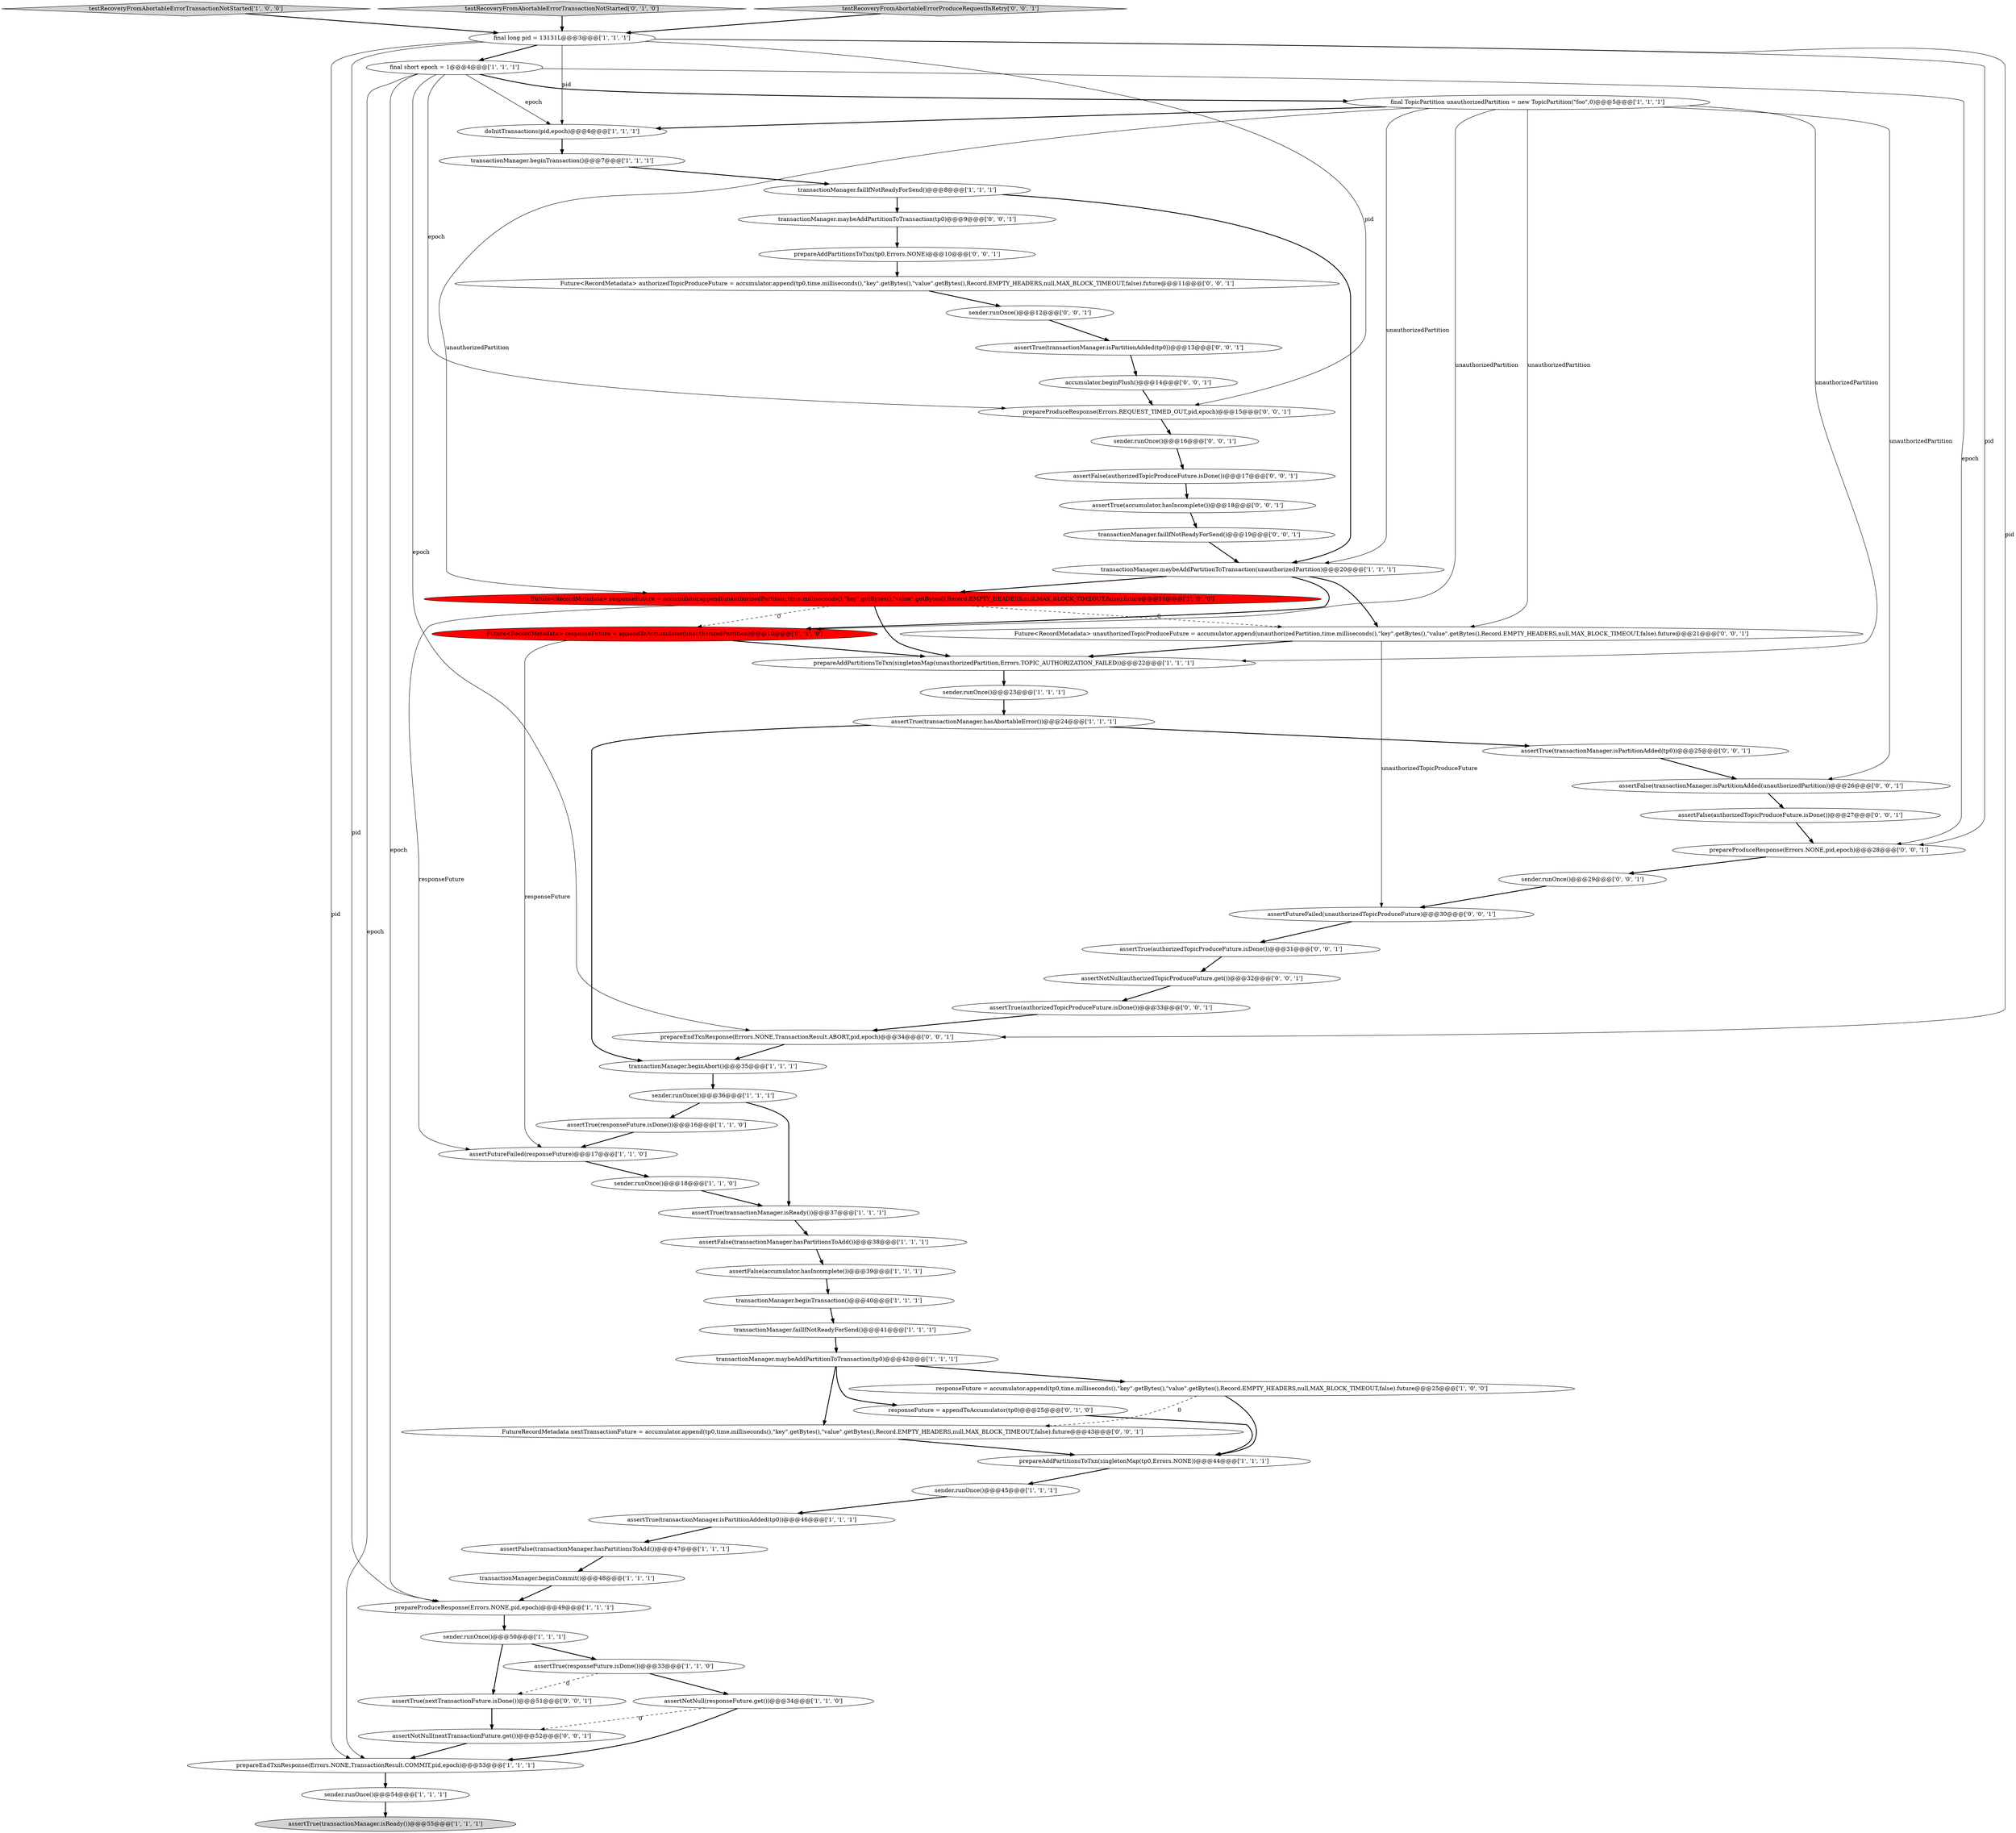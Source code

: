 digraph {
26 [style = filled, label = "transactionManager.failIfNotReadyForSend()@@@41@@@['1', '1', '1']", fillcolor = white, shape = ellipse image = "AAA0AAABBB1BBB"];
3 [style = filled, label = "sender.runOnce()@@@50@@@['1', '1', '1']", fillcolor = white, shape = ellipse image = "AAA0AAABBB1BBB"];
0 [style = filled, label = "final TopicPartition unauthorizedPartition = new TopicPartition(\"foo\",0)@@@5@@@['1', '1', '1']", fillcolor = white, shape = ellipse image = "AAA0AAABBB1BBB"];
25 [style = filled, label = "final long pid = 13131L@@@3@@@['1', '1', '1']", fillcolor = white, shape = ellipse image = "AAA0AAABBB1BBB"];
48 [style = filled, label = "FutureRecordMetadata nextTransactionFuture = accumulator.append(tp0,time.milliseconds(),\"key\".getBytes(),\"value\".getBytes(),Record.EMPTY_HEADERS,null,MAX_BLOCK_TIMEOUT,false).future@@@43@@@['0', '0', '1']", fillcolor = white, shape = ellipse image = "AAA0AAABBB3BBB"];
62 [style = filled, label = "assertFalse(authorizedTopicProduceFuture.isDone())@@@27@@@['0', '0', '1']", fillcolor = white, shape = ellipse image = "AAA0AAABBB3BBB"];
63 [style = filled, label = "assertNotNull(nextTransactionFuture.get())@@@52@@@['0', '0', '1']", fillcolor = white, shape = ellipse image = "AAA0AAABBB3BBB"];
27 [style = filled, label = "transactionManager.failIfNotReadyForSend()@@@8@@@['1', '1', '1']", fillcolor = white, shape = ellipse image = "AAA0AAABBB1BBB"];
53 [style = filled, label = "assertTrue(authorizedTopicProduceFuture.isDone())@@@31@@@['0', '0', '1']", fillcolor = white, shape = ellipse image = "AAA0AAABBB3BBB"];
19 [style = filled, label = "transactionManager.beginTransaction()@@@7@@@['1', '1', '1']", fillcolor = white, shape = ellipse image = "AAA0AAABBB1BBB"];
6 [style = filled, label = "sender.runOnce()@@@36@@@['1', '1', '1']", fillcolor = white, shape = ellipse image = "AAA0AAABBB1BBB"];
38 [style = filled, label = "Future<RecordMetadata> responseFuture = appendToAccumulator(unauthorizedPartition)@@@10@@@['0', '1', '0']", fillcolor = red, shape = ellipse image = "AAA1AAABBB2BBB"];
51 [style = filled, label = "prepareEndTxnResponse(Errors.NONE,TransactionResult.ABORT,pid,epoch)@@@34@@@['0', '0', '1']", fillcolor = white, shape = ellipse image = "AAA0AAABBB3BBB"];
35 [style = filled, label = "assertFalse(transactionManager.hasPartitionsToAdd())@@@38@@@['1', '1', '1']", fillcolor = white, shape = ellipse image = "AAA0AAABBB1BBB"];
21 [style = filled, label = "doInitTransactions(pid,epoch)@@@6@@@['1', '1', '1']", fillcolor = white, shape = ellipse image = "AAA0AAABBB1BBB"];
40 [style = filled, label = "assertFalse(transactionManager.isPartitionAdded(unauthorizedPartition))@@@26@@@['0', '0', '1']", fillcolor = white, shape = ellipse image = "AAA0AAABBB3BBB"];
47 [style = filled, label = "Future<RecordMetadata> authorizedTopicProduceFuture = accumulator.append(tp0,time.milliseconds(),\"key\".getBytes(),\"value\".getBytes(),Record.EMPTY_HEADERS,null,MAX_BLOCK_TIMEOUT,false).future@@@11@@@['0', '0', '1']", fillcolor = white, shape = ellipse image = "AAA0AAABBB3BBB"];
50 [style = filled, label = "assertTrue(transactionManager.isPartitionAdded(tp0))@@@13@@@['0', '0', '1']", fillcolor = white, shape = ellipse image = "AAA0AAABBB3BBB"];
52 [style = filled, label = "transactionManager.failIfNotReadyForSend()@@@19@@@['0', '0', '1']", fillcolor = white, shape = ellipse image = "AAA0AAABBB3BBB"];
33 [style = filled, label = "prepareAddPartitionsToTxn(singletonMap(tp0,Errors.NONE))@@@44@@@['1', '1', '1']", fillcolor = white, shape = ellipse image = "AAA0AAABBB1BBB"];
9 [style = filled, label = "sender.runOnce()@@@23@@@['1', '1', '1']", fillcolor = white, shape = ellipse image = "AAA0AAABBB1BBB"];
44 [style = filled, label = "assertTrue(transactionManager.isPartitionAdded(tp0))@@@25@@@['0', '0', '1']", fillcolor = white, shape = ellipse image = "AAA0AAABBB3BBB"];
7 [style = filled, label = "transactionManager.beginCommit()@@@48@@@['1', '1', '1']", fillcolor = white, shape = ellipse image = "AAA0AAABBB1BBB"];
14 [style = filled, label = "sender.runOnce()@@@54@@@['1', '1', '1']", fillcolor = white, shape = ellipse image = "AAA0AAABBB1BBB"];
15 [style = filled, label = "transactionManager.maybeAddPartitionToTransaction(unauthorizedPartition)@@@20@@@['1', '1', '1']", fillcolor = white, shape = ellipse image = "AAA0AAABBB1BBB"];
39 [style = filled, label = "prepareProduceResponse(Errors.NONE,pid,epoch)@@@28@@@['0', '0', '1']", fillcolor = white, shape = ellipse image = "AAA0AAABBB3BBB"];
5 [style = filled, label = "transactionManager.beginAbort()@@@35@@@['1', '1', '1']", fillcolor = white, shape = ellipse image = "AAA0AAABBB1BBB"];
32 [style = filled, label = "assertTrue(responseFuture.isDone())@@@16@@@['1', '1', '0']", fillcolor = white, shape = ellipse image = "AAA0AAABBB1BBB"];
10 [style = filled, label = "assertFalse(transactionManager.hasPartitionsToAdd())@@@47@@@['1', '1', '1']", fillcolor = white, shape = ellipse image = "AAA0AAABBB1BBB"];
16 [style = filled, label = "prepareEndTxnResponse(Errors.NONE,TransactionResult.COMMIT,pid,epoch)@@@53@@@['1', '1', '1']", fillcolor = white, shape = ellipse image = "AAA0AAABBB1BBB"];
61 [style = filled, label = "transactionManager.maybeAddPartitionToTransaction(tp0)@@@9@@@['0', '0', '1']", fillcolor = white, shape = ellipse image = "AAA0AAABBB3BBB"];
54 [style = filled, label = "assertTrue(nextTransactionFuture.isDone())@@@51@@@['0', '0', '1']", fillcolor = white, shape = ellipse image = "AAA0AAABBB3BBB"];
17 [style = filled, label = "transactionManager.maybeAddPartitionToTransaction(tp0)@@@42@@@['1', '1', '1']", fillcolor = white, shape = ellipse image = "AAA0AAABBB1BBB"];
64 [style = filled, label = "assertNotNull(authorizedTopicProduceFuture.get())@@@32@@@['0', '0', '1']", fillcolor = white, shape = ellipse image = "AAA0AAABBB3BBB"];
28 [style = filled, label = "responseFuture = accumulator.append(tp0,time.milliseconds(),\"key\".getBytes(),\"value\".getBytes(),Record.EMPTY_HEADERS,null,MAX_BLOCK_TIMEOUT,false).future@@@25@@@['1', '0', '0']", fillcolor = white, shape = ellipse image = "AAA0AAABBB1BBB"];
56 [style = filled, label = "assertTrue(accumulator.hasIncomplete())@@@18@@@['0', '0', '1']", fillcolor = white, shape = ellipse image = "AAA0AAABBB3BBB"];
11 [style = filled, label = "assertTrue(transactionManager.isReady())@@@55@@@['1', '1', '1']", fillcolor = lightgray, shape = ellipse image = "AAA0AAABBB1BBB"];
57 [style = filled, label = "accumulator.beginFlush()@@@14@@@['0', '0', '1']", fillcolor = white, shape = ellipse image = "AAA0AAABBB3BBB"];
23 [style = filled, label = "transactionManager.beginTransaction()@@@40@@@['1', '1', '1']", fillcolor = white, shape = ellipse image = "AAA0AAABBB1BBB"];
4 [style = filled, label = "Future<RecordMetadata> responseFuture = accumulator.append(unauthorizedPartition,time.milliseconds(),\"key\".getBytes(),\"value\".getBytes(),Record.EMPTY_HEADERS,null,MAX_BLOCK_TIMEOUT,false).future@@@10@@@['1', '0', '0']", fillcolor = red, shape = ellipse image = "AAA1AAABBB1BBB"];
59 [style = filled, label = "prepareProduceResponse(Errors.REQUEST_TIMED_OUT,pid,epoch)@@@15@@@['0', '0', '1']", fillcolor = white, shape = ellipse image = "AAA0AAABBB3BBB"];
18 [style = filled, label = "prepareProduceResponse(Errors.NONE,pid,epoch)@@@49@@@['1', '1', '1']", fillcolor = white, shape = ellipse image = "AAA0AAABBB1BBB"];
30 [style = filled, label = "prepareAddPartitionsToTxn(singletonMap(unauthorizedPartition,Errors.TOPIC_AUTHORIZATION_FAILED))@@@22@@@['1', '1', '1']", fillcolor = white, shape = ellipse image = "AAA0AAABBB1BBB"];
24 [style = filled, label = "testRecoveryFromAbortableErrorTransactionNotStarted['1', '0', '0']", fillcolor = lightgray, shape = diamond image = "AAA0AAABBB1BBB"];
42 [style = filled, label = "Future<RecordMetadata> unauthorizedTopicProduceFuture = accumulator.append(unauthorizedPartition,time.milliseconds(),\"key\".getBytes(),\"value\".getBytes(),Record.EMPTY_HEADERS,null,MAX_BLOCK_TIMEOUT,false).future@@@21@@@['0', '0', '1']", fillcolor = white, shape = ellipse image = "AAA0AAABBB3BBB"];
37 [style = filled, label = "testRecoveryFromAbortableErrorTransactionNotStarted['0', '1', '0']", fillcolor = lightgray, shape = diamond image = "AAA0AAABBB2BBB"];
34 [style = filled, label = "assertFutureFailed(responseFuture)@@@17@@@['1', '1', '0']", fillcolor = white, shape = ellipse image = "AAA0AAABBB1BBB"];
43 [style = filled, label = "assertTrue(authorizedTopicProduceFuture.isDone())@@@33@@@['0', '0', '1']", fillcolor = white, shape = ellipse image = "AAA0AAABBB3BBB"];
8 [style = filled, label = "assertTrue(responseFuture.isDone())@@@33@@@['1', '1', '0']", fillcolor = white, shape = ellipse image = "AAA0AAABBB1BBB"];
49 [style = filled, label = "assertFutureFailed(unauthorizedTopicProduceFuture)@@@30@@@['0', '0', '1']", fillcolor = white, shape = ellipse image = "AAA0AAABBB3BBB"];
1 [style = filled, label = "assertNotNull(responseFuture.get())@@@34@@@['1', '1', '0']", fillcolor = white, shape = ellipse image = "AAA0AAABBB1BBB"];
2 [style = filled, label = "sender.runOnce()@@@45@@@['1', '1', '1']", fillcolor = white, shape = ellipse image = "AAA0AAABBB1BBB"];
20 [style = filled, label = "assertFalse(accumulator.hasIncomplete())@@@39@@@['1', '1', '1']", fillcolor = white, shape = ellipse image = "AAA0AAABBB1BBB"];
60 [style = filled, label = "sender.runOnce()@@@16@@@['0', '0', '1']", fillcolor = white, shape = ellipse image = "AAA0AAABBB3BBB"];
13 [style = filled, label = "sender.runOnce()@@@18@@@['1', '1', '0']", fillcolor = white, shape = ellipse image = "AAA0AAABBB1BBB"];
41 [style = filled, label = "assertFalse(authorizedTopicProduceFuture.isDone())@@@17@@@['0', '0', '1']", fillcolor = white, shape = ellipse image = "AAA0AAABBB3BBB"];
12 [style = filled, label = "assertTrue(transactionManager.isReady())@@@37@@@['1', '1', '1']", fillcolor = white, shape = ellipse image = "AAA0AAABBB1BBB"];
46 [style = filled, label = "sender.runOnce()@@@29@@@['0', '0', '1']", fillcolor = white, shape = ellipse image = "AAA0AAABBB3BBB"];
29 [style = filled, label = "final short epoch = 1@@@4@@@['1', '1', '1']", fillcolor = white, shape = ellipse image = "AAA0AAABBB1BBB"];
36 [style = filled, label = "responseFuture = appendToAccumulator(tp0)@@@25@@@['0', '1', '0']", fillcolor = white, shape = ellipse image = "AAA0AAABBB2BBB"];
22 [style = filled, label = "assertTrue(transactionManager.isPartitionAdded(tp0))@@@46@@@['1', '1', '1']", fillcolor = white, shape = ellipse image = "AAA0AAABBB1BBB"];
31 [style = filled, label = "assertTrue(transactionManager.hasAbortableError())@@@24@@@['1', '1', '1']", fillcolor = white, shape = ellipse image = "AAA0AAABBB1BBB"];
58 [style = filled, label = "sender.runOnce()@@@12@@@['0', '0', '1']", fillcolor = white, shape = ellipse image = "AAA0AAABBB3BBB"];
45 [style = filled, label = "testRecoveryFromAbortableErrorProduceRequestInRetry['0', '0', '1']", fillcolor = lightgray, shape = diamond image = "AAA0AAABBB3BBB"];
55 [style = filled, label = "prepareAddPartitionsToTxn(tp0,Errors.NONE)@@@10@@@['0', '0', '1']", fillcolor = white, shape = ellipse image = "AAA0AAABBB3BBB"];
18->3 [style = bold, label=""];
58->50 [style = bold, label=""];
51->5 [style = bold, label=""];
56->52 [style = bold, label=""];
55->47 [style = bold, label=""];
54->63 [style = bold, label=""];
29->0 [style = bold, label=""];
32->34 [style = bold, label=""];
25->29 [style = bold, label=""];
57->59 [style = bold, label=""];
36->33 [style = bold, label=""];
25->51 [style = solid, label="pid"];
1->63 [style = dashed, label="0"];
27->15 [style = bold, label=""];
17->36 [style = bold, label=""];
8->1 [style = bold, label=""];
8->54 [style = dashed, label="0"];
25->21 [style = solid, label="pid"];
38->30 [style = bold, label=""];
45->25 [style = bold, label=""];
29->18 [style = solid, label="epoch"];
16->14 [style = bold, label=""];
14->11 [style = bold, label=""];
25->18 [style = solid, label="pid"];
64->43 [style = bold, label=""];
6->32 [style = bold, label=""];
15->38 [style = bold, label=""];
40->62 [style = bold, label=""];
59->60 [style = bold, label=""];
21->19 [style = bold, label=""];
26->17 [style = bold, label=""];
35->20 [style = bold, label=""];
29->39 [style = solid, label="epoch"];
42->49 [style = solid, label="unauthorizedTopicProduceFuture"];
0->4 [style = solid, label="unauthorizedPartition"];
31->5 [style = bold, label=""];
43->51 [style = bold, label=""];
0->21 [style = bold, label=""];
12->35 [style = bold, label=""];
60->41 [style = bold, label=""];
10->7 [style = bold, label=""];
47->58 [style = bold, label=""];
62->39 [style = bold, label=""];
3->54 [style = bold, label=""];
61->55 [style = bold, label=""];
25->59 [style = solid, label="pid"];
13->12 [style = bold, label=""];
38->34 [style = solid, label="responseFuture"];
5->6 [style = bold, label=""];
20->23 [style = bold, label=""];
1->16 [style = bold, label=""];
0->42 [style = solid, label="unauthorizedPartition"];
48->33 [style = bold, label=""];
29->16 [style = solid, label="epoch"];
0->30 [style = solid, label="unauthorizedPartition"];
53->64 [style = bold, label=""];
63->16 [style = bold, label=""];
0->38 [style = solid, label="unauthorizedPartition"];
52->15 [style = bold, label=""];
39->46 [style = bold, label=""];
4->38 [style = dashed, label="0"];
9->31 [style = bold, label=""];
37->25 [style = bold, label=""];
30->9 [style = bold, label=""];
31->44 [style = bold, label=""];
24->25 [style = bold, label=""];
3->8 [style = bold, label=""];
50->57 [style = bold, label=""];
22->10 [style = bold, label=""];
7->18 [style = bold, label=""];
25->16 [style = solid, label="pid"];
33->2 [style = bold, label=""];
6->12 [style = bold, label=""];
27->61 [style = bold, label=""];
46->49 [style = bold, label=""];
34->13 [style = bold, label=""];
23->26 [style = bold, label=""];
44->40 [style = bold, label=""];
41->56 [style = bold, label=""];
4->34 [style = solid, label="responseFuture"];
49->53 [style = bold, label=""];
17->28 [style = bold, label=""];
29->51 [style = solid, label="epoch"];
4->30 [style = bold, label=""];
28->33 [style = bold, label=""];
15->42 [style = bold, label=""];
28->48 [style = dashed, label="0"];
42->30 [style = bold, label=""];
25->39 [style = solid, label="pid"];
0->40 [style = solid, label="unauthorizedPartition"];
19->27 [style = bold, label=""];
15->4 [style = bold, label=""];
17->48 [style = bold, label=""];
4->42 [style = dashed, label="0"];
0->15 [style = solid, label="unauthorizedPartition"];
2->22 [style = bold, label=""];
29->59 [style = solid, label="epoch"];
29->21 [style = solid, label="epoch"];
}
